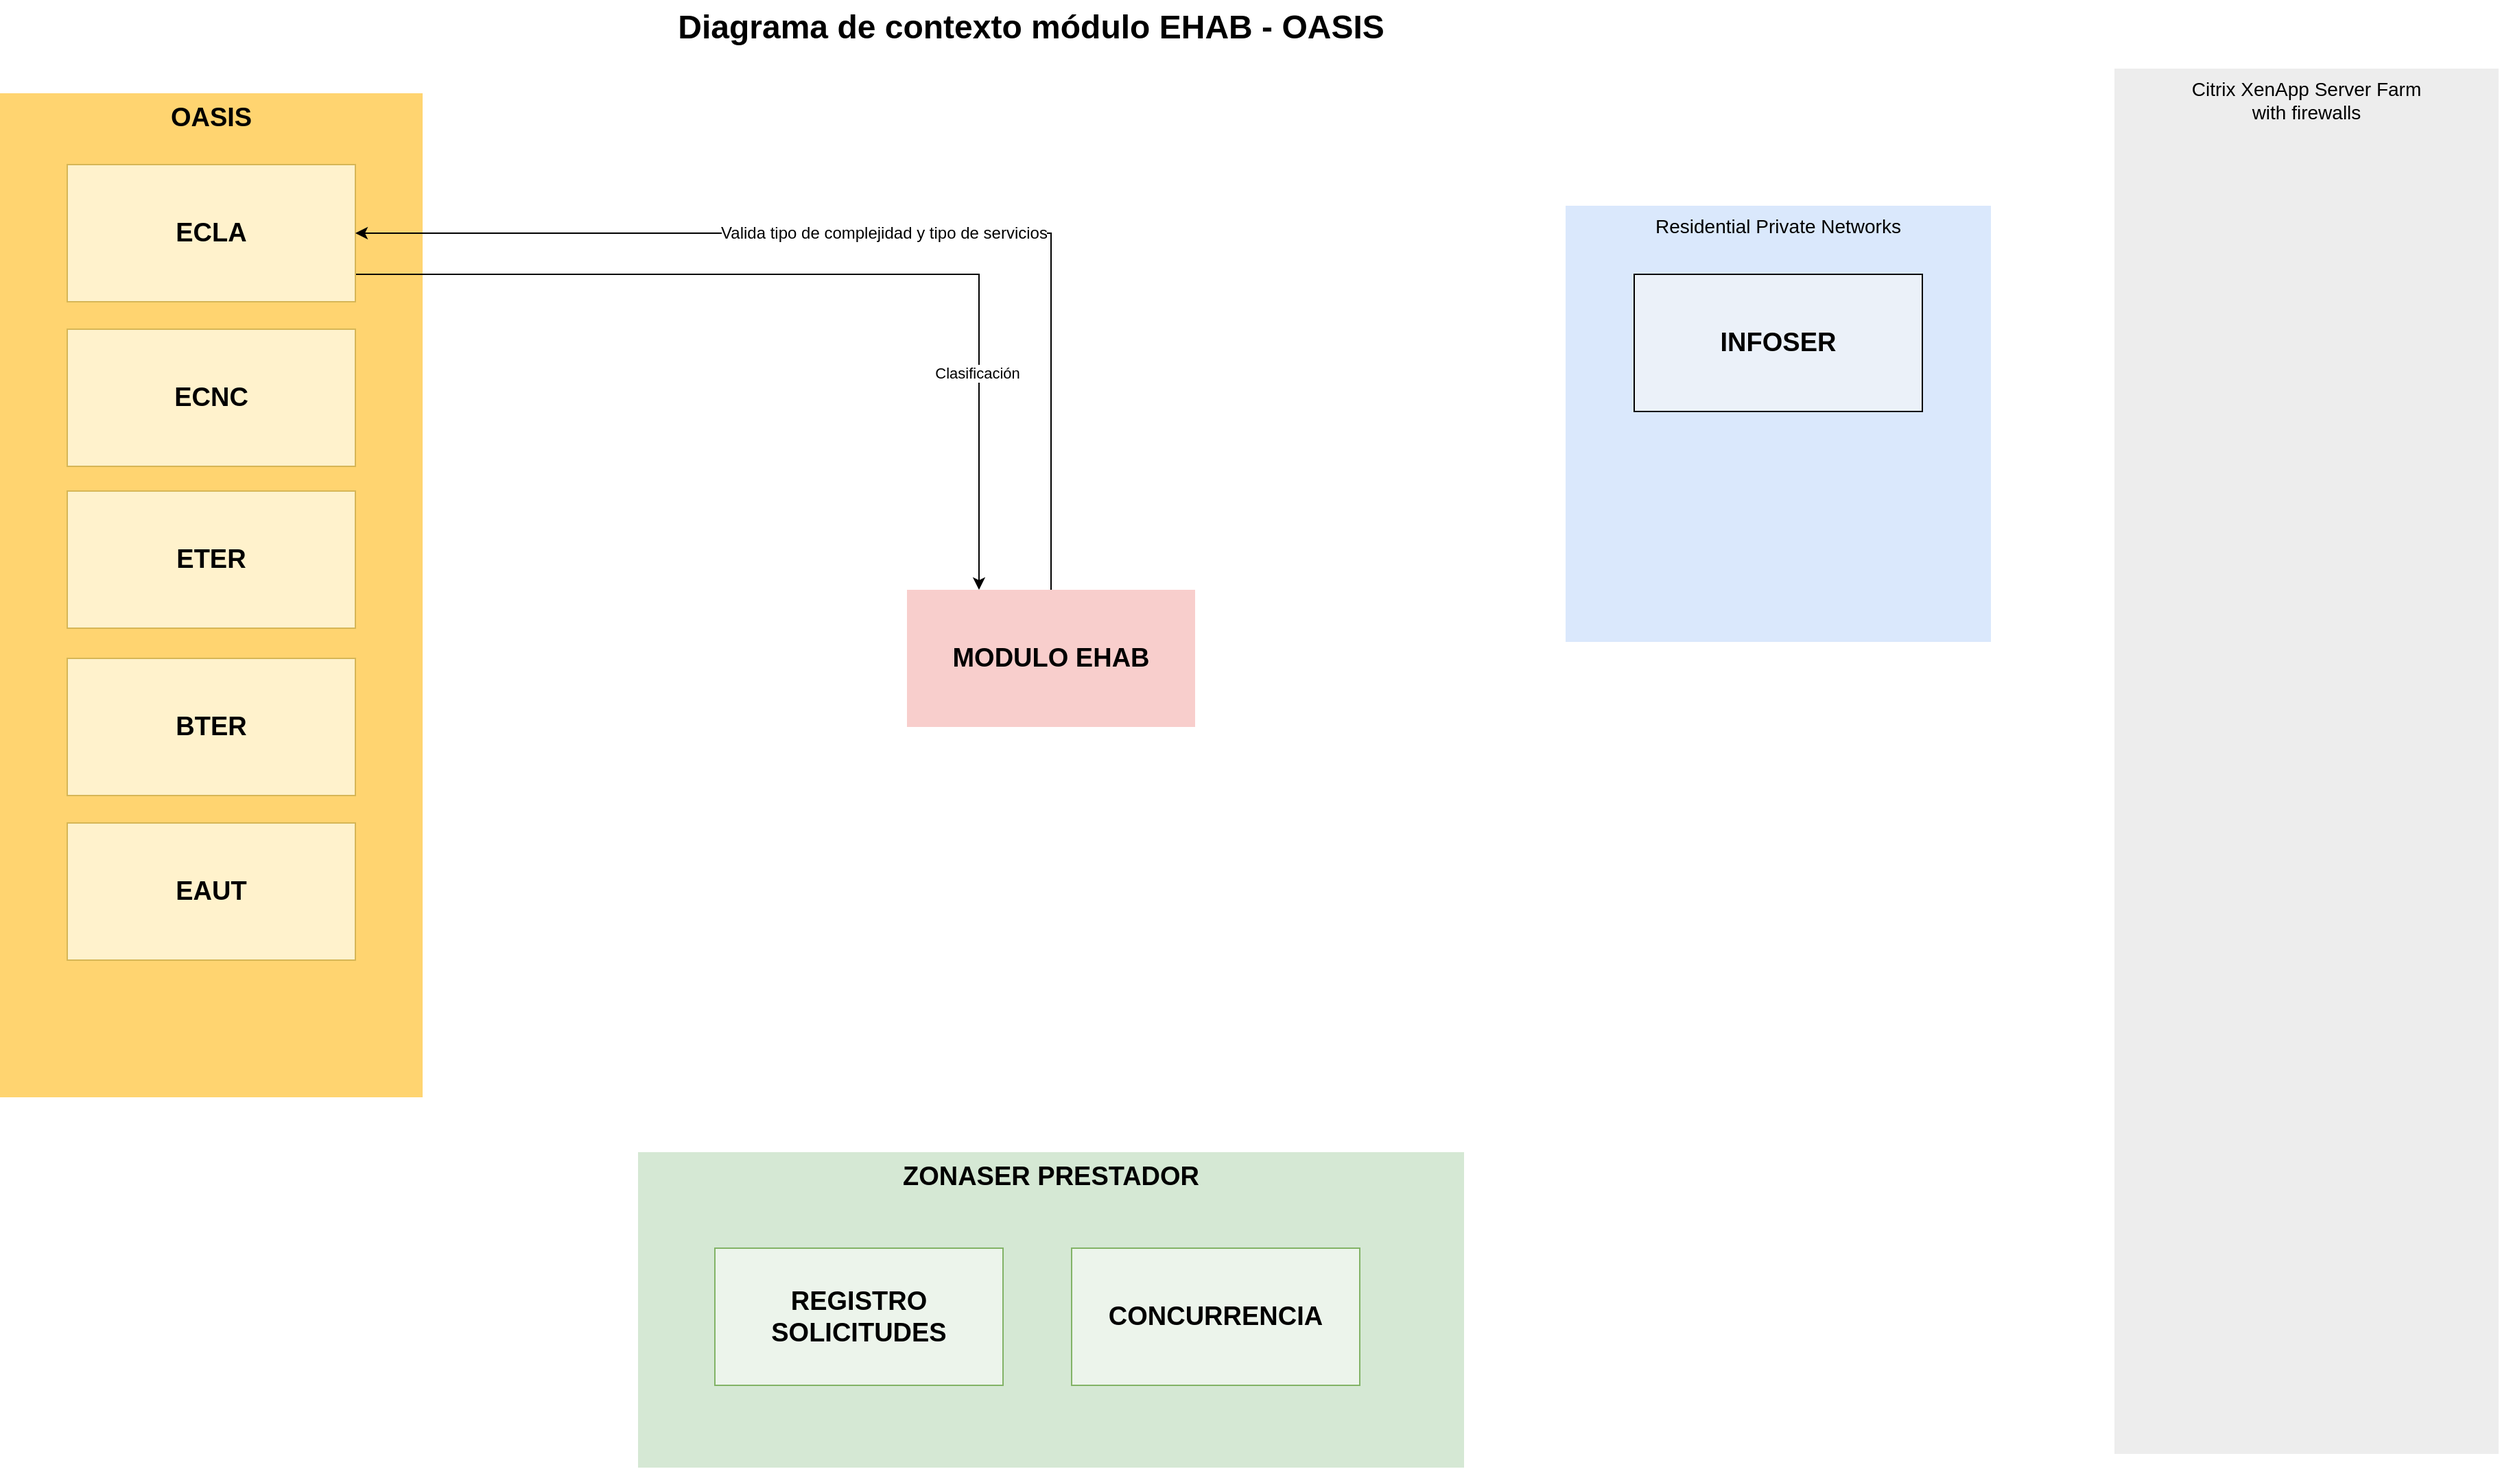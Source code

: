 <mxfile version="26.1.0">
  <diagram name="Page-1" id="e3a06f82-3646-2815-327d-82caf3d4e204">
    <mxGraphModel dx="1793" dy="933" grid="1" gridSize="10" guides="1" tooltips="1" connect="1" arrows="1" fold="1" page="1" pageScale="1.5" pageWidth="1169" pageHeight="826" background="none" math="0" shadow="0">
      <root>
        <mxCell id="0" style=";html=1;" />
        <mxCell id="1" style=";html=1;" parent="0" />
        <mxCell id="6a7d8f32e03d9370-61" value="MODULO EHAB" style="whiteSpace=wrap;html=1;fillColor=#f8cecc;fontSize=19;strokeColor=none;verticalAlign=middle;fontStyle=1" parent="1" vertex="1">
          <mxGeometry x="840" y="460" width="210" height="100" as="geometry" />
        </mxCell>
        <mxCell id="6a7d8f32e03d9370-60" value="ZONASER PRESTADOR" style="whiteSpace=wrap;html=1;fillColor=#d5e8d4;fontSize=19;strokeColor=none;verticalAlign=top;fontStyle=1" parent="1" vertex="1">
          <mxGeometry x="644" y="870" width="602" height="230" as="geometry" />
        </mxCell>
        <mxCell id="6a7d8f32e03d9370-59" value="Citrix XenApp Server Farm&lt;div&gt;with firewalls&lt;/div&gt;" style="whiteSpace=wrap;html=1;fillColor=#EDEDED;fontSize=14;strokeColor=none;verticalAlign=top;" parent="1" vertex="1">
          <mxGeometry x="1720" y="80" width="280" height="1010" as="geometry" />
        </mxCell>
        <mxCell id="6a7d8f32e03d9370-57" value="&lt;b&gt;OASIS&lt;/b&gt;" style="whiteSpace=wrap;html=1;fillColor=#FFD470;gradientColor=none;fontSize=19;strokeColor=none;verticalAlign=top;" parent="1" vertex="1">
          <mxGeometry x="179" y="98" width="308" height="732" as="geometry" />
        </mxCell>
        <mxCell id="6a7d8f32e03d9370-58" value="Residential Private Networks" style="whiteSpace=wrap;html=1;fillColor=#dae8fc;fontSize=14;strokeColor=none;verticalAlign=top;" parent="1" vertex="1">
          <mxGeometry x="1320" y="180" width="310" height="318" as="geometry" />
        </mxCell>
        <mxCell id="6a7d8f32e03d9370-62" value="Diagrama de contexto módulo EHAB - OASIS" style="text;strokeColor=none;fillColor=none;html=1;fontSize=24;fontStyle=1;verticalAlign=middle;align=center;" parent="1" vertex="1">
          <mxGeometry x="499" y="30" width="861" height="40" as="geometry" />
        </mxCell>
        <mxCell id="-7o_0wjlVXE3UUxIR0NO-4" style="edgeStyle=orthogonalEdgeStyle;rounded=0;orthogonalLoop=1;jettySize=auto;html=1;entryX=0.25;entryY=0;entryDx=0;entryDy=0;" edge="1" parent="1" source="-7o_0wjlVXE3UUxIR0NO-1" target="6a7d8f32e03d9370-61">
          <mxGeometry relative="1" as="geometry">
            <Array as="points">
              <mxPoint x="893" y="230" />
            </Array>
          </mxGeometry>
        </mxCell>
        <mxCell id="-7o_0wjlVXE3UUxIR0NO-5" value="Clasificación" style="edgeLabel;html=1;align=center;verticalAlign=middle;resizable=0;points=[];" vertex="1" connectable="0" parent="-7o_0wjlVXE3UUxIR0NO-4">
          <mxGeometry x="0.538" y="-2" relative="1" as="geometry">
            <mxPoint as="offset" />
          </mxGeometry>
        </mxCell>
        <mxCell id="-7o_0wjlVXE3UUxIR0NO-1" value="ECLA" style="whiteSpace=wrap;html=1;fillColor=#fff2cc;fontSize=19;strokeColor=#d6b656;verticalAlign=middle;fontStyle=1" vertex="1" parent="1">
          <mxGeometry x="228" y="150" width="210" height="100" as="geometry" />
        </mxCell>
        <mxCell id="-7o_0wjlVXE3UUxIR0NO-2" style="edgeStyle=orthogonalEdgeStyle;rounded=0;orthogonalLoop=1;jettySize=auto;html=1;entryX=1;entryY=0.5;entryDx=0;entryDy=0;exitX=0.5;exitY=0;exitDx=0;exitDy=0;" edge="1" parent="1" source="6a7d8f32e03d9370-61" target="-7o_0wjlVXE3UUxIR0NO-1">
          <mxGeometry relative="1" as="geometry" />
        </mxCell>
        <mxCell id="-7o_0wjlVXE3UUxIR0NO-3" value="Valida tipo de complejidad y tipo de servicios" style="edgeLabel;html=1;align=center;verticalAlign=middle;resizable=0;points=[];fontSize=12;" vertex="1" connectable="0" parent="-7o_0wjlVXE3UUxIR0NO-2">
          <mxGeometry x="-0.002" y="-1" relative="1" as="geometry">
            <mxPoint y="1" as="offset" />
          </mxGeometry>
        </mxCell>
        <mxCell id="-7o_0wjlVXE3UUxIR0NO-6" value="ECNC" style="whiteSpace=wrap;html=1;fillColor=#fff2cc;fontSize=19;strokeColor=#d6b656;verticalAlign=middle;fontStyle=1" vertex="1" parent="1">
          <mxGeometry x="228" y="270" width="210" height="100" as="geometry" />
        </mxCell>
        <mxCell id="-7o_0wjlVXE3UUxIR0NO-7" value="ETER" style="whiteSpace=wrap;html=1;fillColor=#fff2cc;fontSize=19;strokeColor=#d6b656;verticalAlign=middle;fontStyle=1" vertex="1" parent="1">
          <mxGeometry x="228" y="388" width="210" height="100" as="geometry" />
        </mxCell>
        <mxCell id="-7o_0wjlVXE3UUxIR0NO-8" value="BTER" style="whiteSpace=wrap;html=1;fillColor=#fff2cc;fontSize=19;strokeColor=#d6b656;verticalAlign=middle;fontStyle=1" vertex="1" parent="1">
          <mxGeometry x="228" y="510" width="210" height="100" as="geometry" />
        </mxCell>
        <mxCell id="-7o_0wjlVXE3UUxIR0NO-9" value="EAUT" style="whiteSpace=wrap;html=1;fillColor=#fff2cc;fontSize=19;strokeColor=#d6b656;verticalAlign=middle;fontStyle=1" vertex="1" parent="1">
          <mxGeometry x="228" y="630" width="210" height="100" as="geometry" />
        </mxCell>
        <mxCell id="-7o_0wjlVXE3UUxIR0NO-10" value="REGISTRO SOLICITUDES" style="whiteSpace=wrap;html=1;fillColor=light-dark(#ecf4eb, #1f2f1e);fontSize=19;strokeColor=#82b366;verticalAlign=middle;fontStyle=1" vertex="1" parent="1">
          <mxGeometry x="700" y="940" width="210" height="100" as="geometry" />
        </mxCell>
        <mxCell id="-7o_0wjlVXE3UUxIR0NO-11" value="CONCURRENCIA" style="whiteSpace=wrap;html=1;fillColor=light-dark(#ecf4eb, #1f2f1e);fontSize=19;strokeColor=#82b366;verticalAlign=middle;fontStyle=1" vertex="1" parent="1">
          <mxGeometry x="960" y="940" width="210" height="100" as="geometry" />
        </mxCell>
        <mxCell id="-7o_0wjlVXE3UUxIR0NO-12" value="INFOSER" style="whiteSpace=wrap;html=1;fillColor=light-dark(#ebf1f9, #1d293b);fontSize=19;strokeColor=default;verticalAlign=middle;fontStyle=1;" vertex="1" parent="1">
          <mxGeometry x="1370" y="230" width="210" height="100" as="geometry" />
        </mxCell>
      </root>
    </mxGraphModel>
  </diagram>
</mxfile>
